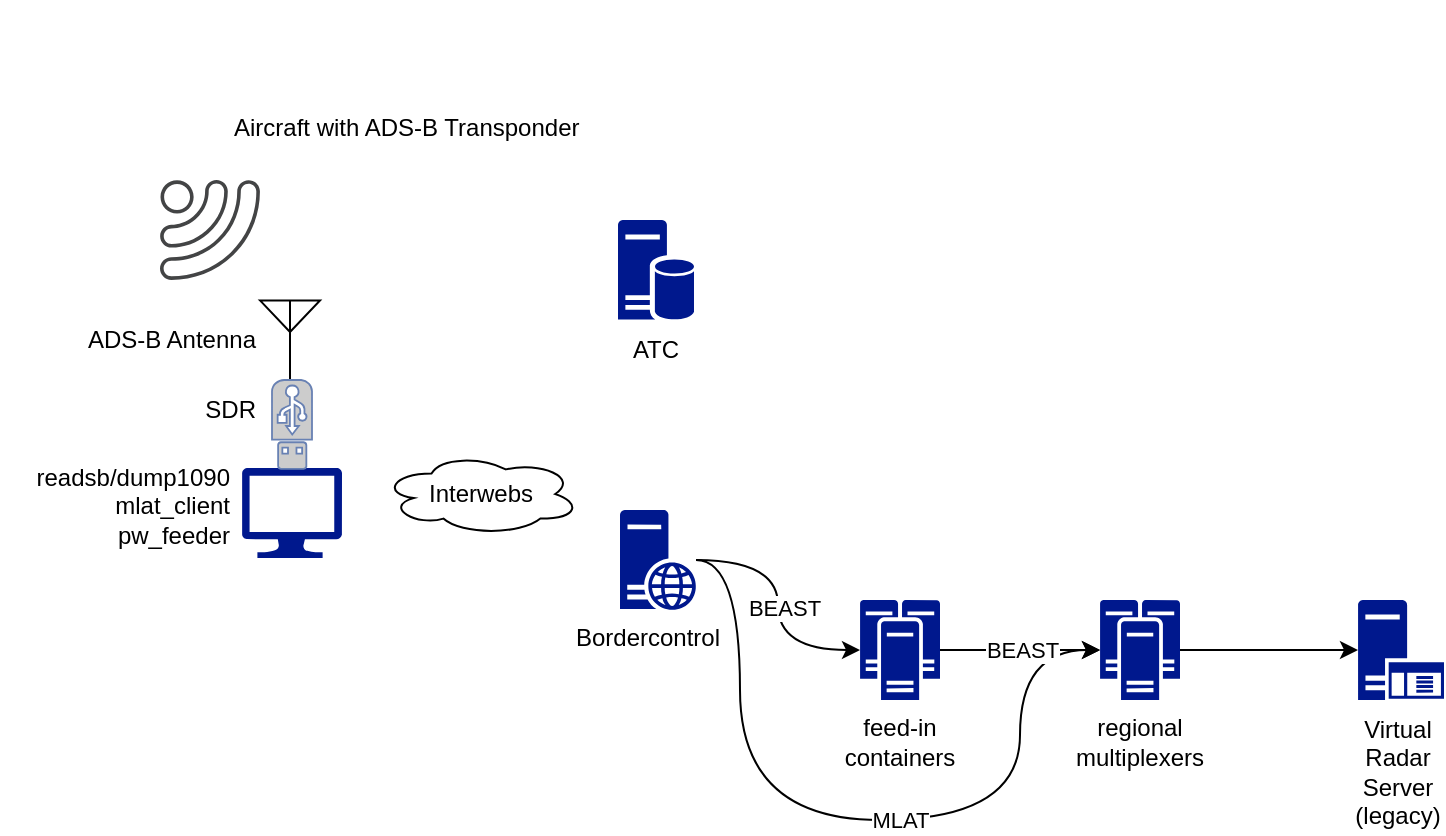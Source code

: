 <mxfile version="22.1.0" type="github">
  <diagram name="Page-1" id="iTWbd6mipeBpZk2Jp2Tz">
    <mxGraphModel dx="892" dy="388" grid="1" gridSize="10" guides="1" tooltips="1" connect="1" arrows="1" fold="1" page="1" pageScale="1" pageWidth="827" pageHeight="1169" math="0" shadow="0">
      <root>
        <mxCell id="0" />
        <mxCell id="1" parent="0" />
        <mxCell id="iywb-d-cCoqlkZep_opl-2" value="" style="sketch=0;pointerEvents=1;shadow=0;dashed=0;html=1;strokeColor=none;fillColor=#434445;aspect=fixed;labelPosition=center;verticalLabelPosition=bottom;verticalAlign=top;align=center;outlineConnect=0;shape=mxgraph.vvd.wi_fi;rotation=90;" parent="1" vertex="1">
          <mxGeometry x="90" y="100" width="50" height="50" as="geometry" />
        </mxCell>
        <mxCell id="iywb-d-cCoqlkZep_opl-3" value="" style="verticalLabelPosition=bottom;shadow=0;dashed=0;align=center;html=1;verticalAlign=top;shape=mxgraph.electrical.radio.aerial_-_antenna_2;" parent="1" vertex="1">
          <mxGeometry x="140" y="160" width="30" height="40" as="geometry" />
        </mxCell>
        <mxCell id="1zK_jm-uq4jT2fNUcjU_-1" value="" style="sketch=0;aspect=fixed;pointerEvents=1;shadow=0;dashed=0;html=1;strokeColor=none;labelPosition=center;verticalLabelPosition=bottom;verticalAlign=top;align=center;fillColor=#00188D;shape=mxgraph.azure.computer" parent="1" vertex="1">
          <mxGeometry x="131" y="244" width="50" height="45" as="geometry" />
        </mxCell>
        <mxCell id="1zK_jm-uq4jT2fNUcjU_-2" value="" style="fontColor=#0066CC;verticalAlign=top;verticalLabelPosition=bottom;labelPosition=center;align=center;html=1;outlineConnect=0;fillColor=#CCCCCC;strokeColor=#6881B3;gradientColor=none;gradientDirection=north;strokeWidth=2;shape=mxgraph.networks.usb_stick;rotation=-180;" parent="1" vertex="1">
          <mxGeometry x="146" y="200" width="20" height="44.44" as="geometry" />
        </mxCell>
        <mxCell id="1zK_jm-uq4jT2fNUcjU_-3" value="" style="shape=image;html=1;verticalAlign=top;verticalLabelPosition=bottom;labelBackgroundColor=#ffffff;imageAspect=0;aspect=fixed;image=https://cdn4.iconfinder.com/data/icons/transportation-190/1000/airline_aircraft_airport_air_airliner_airplane_airway-128.png" parent="1" vertex="1">
          <mxGeometry x="10" y="10" width="128" height="128" as="geometry" />
        </mxCell>
        <mxCell id="1zK_jm-uq4jT2fNUcjU_-4" value="Aircraft with ADS-B Transponder" style="text;strokeColor=none;align=left;fillColor=none;html=1;verticalAlign=middle;whiteSpace=wrap;rounded=0;" parent="1" vertex="1">
          <mxGeometry x="125" y="59" width="210" height="30" as="geometry" />
        </mxCell>
        <mxCell id="1zK_jm-uq4jT2fNUcjU_-5" value="ADS-B Antenna" style="text;strokeColor=none;align=right;fillColor=none;html=1;verticalAlign=middle;whiteSpace=wrap;rounded=0;" parent="1" vertex="1">
          <mxGeometry x="35" y="165" width="105" height="30" as="geometry" />
        </mxCell>
        <mxCell id="1zK_jm-uq4jT2fNUcjU_-6" value="SDR" style="text;strokeColor=none;align=right;fillColor=none;html=1;verticalAlign=middle;whiteSpace=wrap;rounded=0;" parent="1" vertex="1">
          <mxGeometry x="100" y="200" width="40" height="30" as="geometry" />
        </mxCell>
        <mxCell id="1zK_jm-uq4jT2fNUcjU_-7" value="readsb/dump1090&lt;br&gt;mlat_client&lt;br&gt;pw_feeder" style="text;strokeColor=none;align=right;fillColor=none;html=1;verticalAlign=middle;whiteSpace=wrap;rounded=0;" parent="1" vertex="1">
          <mxGeometry x="13.5" y="236.5" width="113" height="52.5" as="geometry" />
        </mxCell>
        <mxCell id="wi6hc9yVbQGGReYQ5mCS-2" value="" style="shape=image;html=1;verticalAlign=top;verticalLabelPosition=bottom;labelBackgroundColor=#ffffff;imageAspect=0;image=https://cdn0.iconfinder.com/data/icons/phosphor-thin-vol-3/256/lightning-thin-128.png;direction=south;rotation=-15;" vertex="1" parent="1">
          <mxGeometry x="187" y="222" width="127" height="73" as="geometry" />
        </mxCell>
        <mxCell id="wi6hc9yVbQGGReYQ5mCS-23" style="edgeStyle=orthogonalEdgeStyle;curved=1;rounded=0;orthogonalLoop=1;jettySize=auto;html=1;entryX=0;entryY=0.5;entryDx=0;entryDy=0;entryPerimeter=0;" edge="1" parent="1" source="wi6hc9yVbQGGReYQ5mCS-3" target="wi6hc9yVbQGGReYQ5mCS-14">
          <mxGeometry relative="1" as="geometry">
            <mxPoint x="400" y="440" as="targetPoint" />
            <Array as="points">
              <mxPoint x="380" y="290" />
              <mxPoint x="380" y="420" />
              <mxPoint x="520" y="420" />
              <mxPoint x="520" y="335" />
            </Array>
          </mxGeometry>
        </mxCell>
        <mxCell id="wi6hc9yVbQGGReYQ5mCS-24" value="MLAT" style="edgeLabel;html=1;align=center;verticalAlign=middle;resizable=0;points=[];" vertex="1" connectable="0" parent="wi6hc9yVbQGGReYQ5mCS-23">
          <mxGeometry x="0.151" y="-1" relative="1" as="geometry">
            <mxPoint x="-8" y="-1" as="offset" />
          </mxGeometry>
        </mxCell>
        <mxCell id="wi6hc9yVbQGGReYQ5mCS-3" value="" style="sketch=0;aspect=fixed;pointerEvents=1;shadow=0;dashed=0;html=1;strokeColor=none;labelPosition=center;verticalLabelPosition=bottom;verticalAlign=top;align=center;fillColor=#00188D;shape=mxgraph.mscae.enterprise.web_server" vertex="1" parent="1">
          <mxGeometry x="320" y="265" width="38" height="50" as="geometry" />
        </mxCell>
        <mxCell id="wi6hc9yVbQGGReYQ5mCS-4" value="Bordercontrol" style="text;strokeColor=none;align=center;fillColor=none;html=1;verticalAlign=middle;whiteSpace=wrap;rounded=0;" vertex="1" parent="1">
          <mxGeometry x="314" y="314" width="40" height="30" as="geometry" />
        </mxCell>
        <mxCell id="wi6hc9yVbQGGReYQ5mCS-5" value="" style="sketch=0;aspect=fixed;pointerEvents=1;shadow=0;dashed=0;html=1;strokeColor=none;labelPosition=center;verticalLabelPosition=bottom;verticalAlign=top;align=center;fillColor=#00188D;shape=mxgraph.mscae.enterprise.database_server" vertex="1" parent="1">
          <mxGeometry x="319" y="120" width="38" height="50" as="geometry" />
        </mxCell>
        <mxCell id="wi6hc9yVbQGGReYQ5mCS-6" value="ATC" style="text;strokeColor=none;align=center;fillColor=none;html=1;verticalAlign=middle;whiteSpace=wrap;rounded=0;" vertex="1" parent="1">
          <mxGeometry x="318" y="170" width="40" height="30" as="geometry" />
        </mxCell>
        <mxCell id="wi6hc9yVbQGGReYQ5mCS-7" value="" style="sketch=0;aspect=fixed;pointerEvents=1;shadow=0;dashed=0;html=1;strokeColor=none;labelPosition=center;verticalLabelPosition=bottom;verticalAlign=top;align=center;fillColor=#00188D;shape=mxgraph.mscae.enterprise.cluster_server" vertex="1" parent="1">
          <mxGeometry x="440" y="310" width="40" height="50" as="geometry" />
        </mxCell>
        <mxCell id="wi6hc9yVbQGGReYQ5mCS-8" value="feed-in containers" style="text;strokeColor=none;align=center;fillColor=none;html=1;verticalAlign=middle;whiteSpace=wrap;rounded=0;" vertex="1" parent="1">
          <mxGeometry x="440" y="366" width="40" height="30" as="geometry" />
        </mxCell>
        <mxCell id="wi6hc9yVbQGGReYQ5mCS-9" value="" style="sketch=0;aspect=fixed;pointerEvents=1;shadow=0;dashed=0;html=1;strokeColor=none;labelPosition=center;verticalLabelPosition=bottom;verticalAlign=top;align=center;fillColor=#00188D;shape=mxgraph.mscae.enterprise.application_server" vertex="1" parent="1">
          <mxGeometry x="689" y="310" width="43" height="50" as="geometry" />
        </mxCell>
        <mxCell id="wi6hc9yVbQGGReYQ5mCS-10" value="Virtual Radar Server&lt;br&gt;(legacy)" style="text;strokeColor=none;align=center;fillColor=none;html=1;verticalAlign=middle;whiteSpace=wrap;rounded=0;" vertex="1" parent="1">
          <mxGeometry x="689" y="381" width="40" height="30" as="geometry" />
        </mxCell>
        <mxCell id="wi6hc9yVbQGGReYQ5mCS-11" value="Interwebs" style="ellipse;shape=cloud;whiteSpace=wrap;html=1;" vertex="1" parent="1">
          <mxGeometry x="201" y="236.5" width="99" height="41" as="geometry" />
        </mxCell>
        <mxCell id="wi6hc9yVbQGGReYQ5mCS-12" style="edgeStyle=orthogonalEdgeStyle;curved=1;rounded=0;orthogonalLoop=1;jettySize=auto;html=1;entryX=0;entryY=0.5;entryDx=0;entryDy=0;entryPerimeter=0;" edge="1" parent="1" source="wi6hc9yVbQGGReYQ5mCS-3" target="wi6hc9yVbQGGReYQ5mCS-7">
          <mxGeometry relative="1" as="geometry" />
        </mxCell>
        <mxCell id="wi6hc9yVbQGGReYQ5mCS-13" value="BEAST" style="edgeLabel;html=1;align=center;verticalAlign=middle;resizable=0;points=[];" vertex="1" connectable="0" parent="wi6hc9yVbQGGReYQ5mCS-12">
          <mxGeometry x="0.024" y="3" relative="1" as="geometry">
            <mxPoint as="offset" />
          </mxGeometry>
        </mxCell>
        <mxCell id="wi6hc9yVbQGGReYQ5mCS-14" value="" style="sketch=0;aspect=fixed;pointerEvents=1;shadow=0;dashed=0;html=1;strokeColor=none;labelPosition=center;verticalLabelPosition=bottom;verticalAlign=top;align=center;fillColor=#00188D;shape=mxgraph.mscae.enterprise.cluster_server" vertex="1" parent="1">
          <mxGeometry x="560" y="310" width="40" height="50" as="geometry" />
        </mxCell>
        <mxCell id="wi6hc9yVbQGGReYQ5mCS-15" value="regional&lt;br&gt;multiplexers" style="text;strokeColor=none;align=center;fillColor=none;html=1;verticalAlign=middle;whiteSpace=wrap;rounded=0;" vertex="1" parent="1">
          <mxGeometry x="560" y="366" width="40" height="30" as="geometry" />
        </mxCell>
        <mxCell id="wi6hc9yVbQGGReYQ5mCS-16" style="edgeStyle=orthogonalEdgeStyle;curved=1;rounded=0;orthogonalLoop=1;jettySize=auto;html=1;entryX=0;entryY=0.5;entryDx=0;entryDy=0;entryPerimeter=0;" edge="1" parent="1" source="wi6hc9yVbQGGReYQ5mCS-7" target="wi6hc9yVbQGGReYQ5mCS-14">
          <mxGeometry relative="1" as="geometry" />
        </mxCell>
        <mxCell id="wi6hc9yVbQGGReYQ5mCS-17" value="BEAST" style="edgeLabel;html=1;align=center;verticalAlign=middle;resizable=0;points=[];" vertex="1" connectable="0" parent="wi6hc9yVbQGGReYQ5mCS-16">
          <mxGeometry x="0.025" y="-2" relative="1" as="geometry">
            <mxPoint y="-2" as="offset" />
          </mxGeometry>
        </mxCell>
        <mxCell id="wi6hc9yVbQGGReYQ5mCS-21" style="edgeStyle=orthogonalEdgeStyle;curved=1;rounded=0;orthogonalLoop=1;jettySize=auto;html=1;entryX=0;entryY=0.5;entryDx=0;entryDy=0;entryPerimeter=0;" edge="1" parent="1" source="wi6hc9yVbQGGReYQ5mCS-14" target="wi6hc9yVbQGGReYQ5mCS-9">
          <mxGeometry relative="1" as="geometry" />
        </mxCell>
      </root>
    </mxGraphModel>
  </diagram>
</mxfile>
